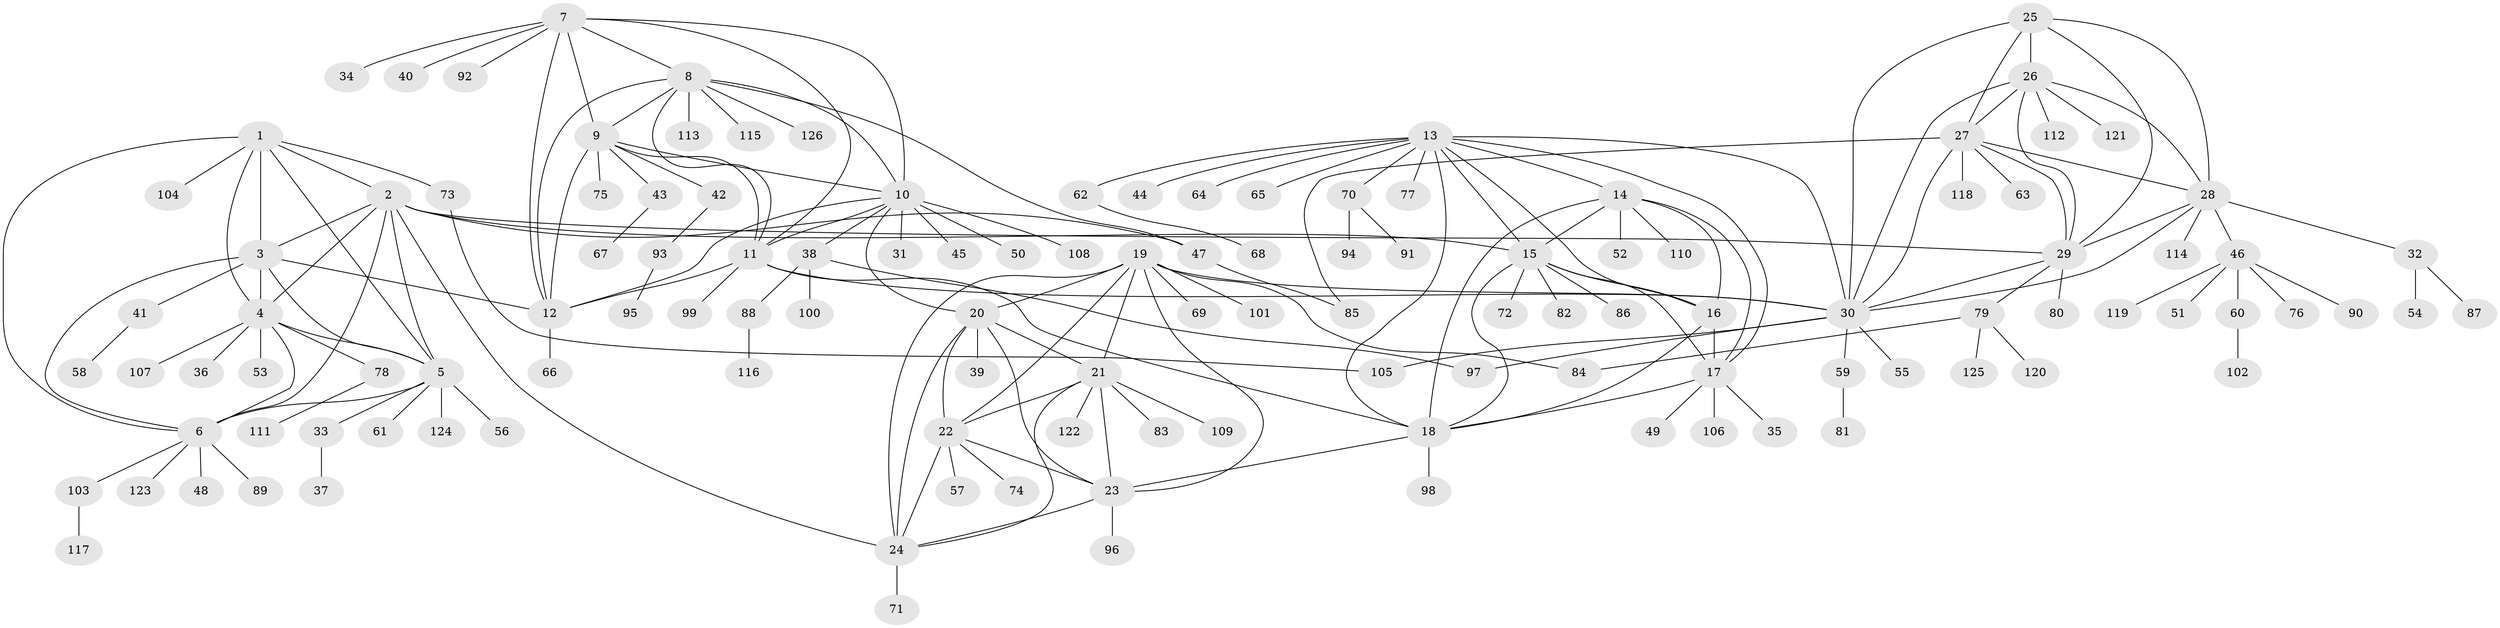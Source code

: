 // Generated by graph-tools (version 1.1) at 2025/02/03/09/25 03:02:47]
// undirected, 126 vertices, 186 edges
graph export_dot {
graph [start="1"]
  node [color=gray90,style=filled];
  1;
  2;
  3;
  4;
  5;
  6;
  7;
  8;
  9;
  10;
  11;
  12;
  13;
  14;
  15;
  16;
  17;
  18;
  19;
  20;
  21;
  22;
  23;
  24;
  25;
  26;
  27;
  28;
  29;
  30;
  31;
  32;
  33;
  34;
  35;
  36;
  37;
  38;
  39;
  40;
  41;
  42;
  43;
  44;
  45;
  46;
  47;
  48;
  49;
  50;
  51;
  52;
  53;
  54;
  55;
  56;
  57;
  58;
  59;
  60;
  61;
  62;
  63;
  64;
  65;
  66;
  67;
  68;
  69;
  70;
  71;
  72;
  73;
  74;
  75;
  76;
  77;
  78;
  79;
  80;
  81;
  82;
  83;
  84;
  85;
  86;
  87;
  88;
  89;
  90;
  91;
  92;
  93;
  94;
  95;
  96;
  97;
  98;
  99;
  100;
  101;
  102;
  103;
  104;
  105;
  106;
  107;
  108;
  109;
  110;
  111;
  112;
  113;
  114;
  115;
  116;
  117;
  118;
  119;
  120;
  121;
  122;
  123;
  124;
  125;
  126;
  1 -- 2;
  1 -- 3;
  1 -- 4;
  1 -- 5;
  1 -- 6;
  1 -- 73;
  1 -- 104;
  2 -- 3;
  2 -- 4;
  2 -- 5;
  2 -- 6;
  2 -- 15;
  2 -- 24;
  2 -- 29;
  2 -- 47;
  3 -- 4;
  3 -- 5;
  3 -- 6;
  3 -- 12;
  3 -- 41;
  4 -- 5;
  4 -- 6;
  4 -- 36;
  4 -- 53;
  4 -- 78;
  4 -- 107;
  5 -- 6;
  5 -- 33;
  5 -- 56;
  5 -- 61;
  5 -- 124;
  6 -- 48;
  6 -- 89;
  6 -- 103;
  6 -- 123;
  7 -- 8;
  7 -- 9;
  7 -- 10;
  7 -- 11;
  7 -- 12;
  7 -- 34;
  7 -- 40;
  7 -- 92;
  8 -- 9;
  8 -- 10;
  8 -- 11;
  8 -- 12;
  8 -- 47;
  8 -- 113;
  8 -- 115;
  8 -- 126;
  9 -- 10;
  9 -- 11;
  9 -- 12;
  9 -- 42;
  9 -- 43;
  9 -- 75;
  10 -- 11;
  10 -- 12;
  10 -- 20;
  10 -- 31;
  10 -- 38;
  10 -- 45;
  10 -- 50;
  10 -- 108;
  11 -- 12;
  11 -- 18;
  11 -- 30;
  11 -- 99;
  12 -- 66;
  13 -- 14;
  13 -- 15;
  13 -- 16;
  13 -- 17;
  13 -- 18;
  13 -- 30;
  13 -- 44;
  13 -- 62;
  13 -- 64;
  13 -- 65;
  13 -- 70;
  13 -- 77;
  14 -- 15;
  14 -- 16;
  14 -- 17;
  14 -- 18;
  14 -- 52;
  14 -- 110;
  15 -- 16;
  15 -- 17;
  15 -- 18;
  15 -- 72;
  15 -- 82;
  15 -- 86;
  16 -- 17;
  16 -- 18;
  17 -- 18;
  17 -- 35;
  17 -- 49;
  17 -- 106;
  18 -- 23;
  18 -- 98;
  19 -- 20;
  19 -- 21;
  19 -- 22;
  19 -- 23;
  19 -- 24;
  19 -- 30;
  19 -- 69;
  19 -- 84;
  19 -- 101;
  20 -- 21;
  20 -- 22;
  20 -- 23;
  20 -- 24;
  20 -- 39;
  21 -- 22;
  21 -- 23;
  21 -- 24;
  21 -- 83;
  21 -- 109;
  21 -- 122;
  22 -- 23;
  22 -- 24;
  22 -- 57;
  22 -- 74;
  23 -- 24;
  23 -- 96;
  24 -- 71;
  25 -- 26;
  25 -- 27;
  25 -- 28;
  25 -- 29;
  25 -- 30;
  26 -- 27;
  26 -- 28;
  26 -- 29;
  26 -- 30;
  26 -- 112;
  26 -- 121;
  27 -- 28;
  27 -- 29;
  27 -- 30;
  27 -- 63;
  27 -- 85;
  27 -- 118;
  28 -- 29;
  28 -- 30;
  28 -- 32;
  28 -- 46;
  28 -- 114;
  29 -- 30;
  29 -- 79;
  29 -- 80;
  30 -- 55;
  30 -- 59;
  30 -- 97;
  30 -- 105;
  32 -- 54;
  32 -- 87;
  33 -- 37;
  38 -- 88;
  38 -- 97;
  38 -- 100;
  41 -- 58;
  42 -- 93;
  43 -- 67;
  46 -- 51;
  46 -- 60;
  46 -- 76;
  46 -- 90;
  46 -- 119;
  47 -- 85;
  59 -- 81;
  60 -- 102;
  62 -- 68;
  70 -- 91;
  70 -- 94;
  73 -- 105;
  78 -- 111;
  79 -- 84;
  79 -- 120;
  79 -- 125;
  88 -- 116;
  93 -- 95;
  103 -- 117;
}
